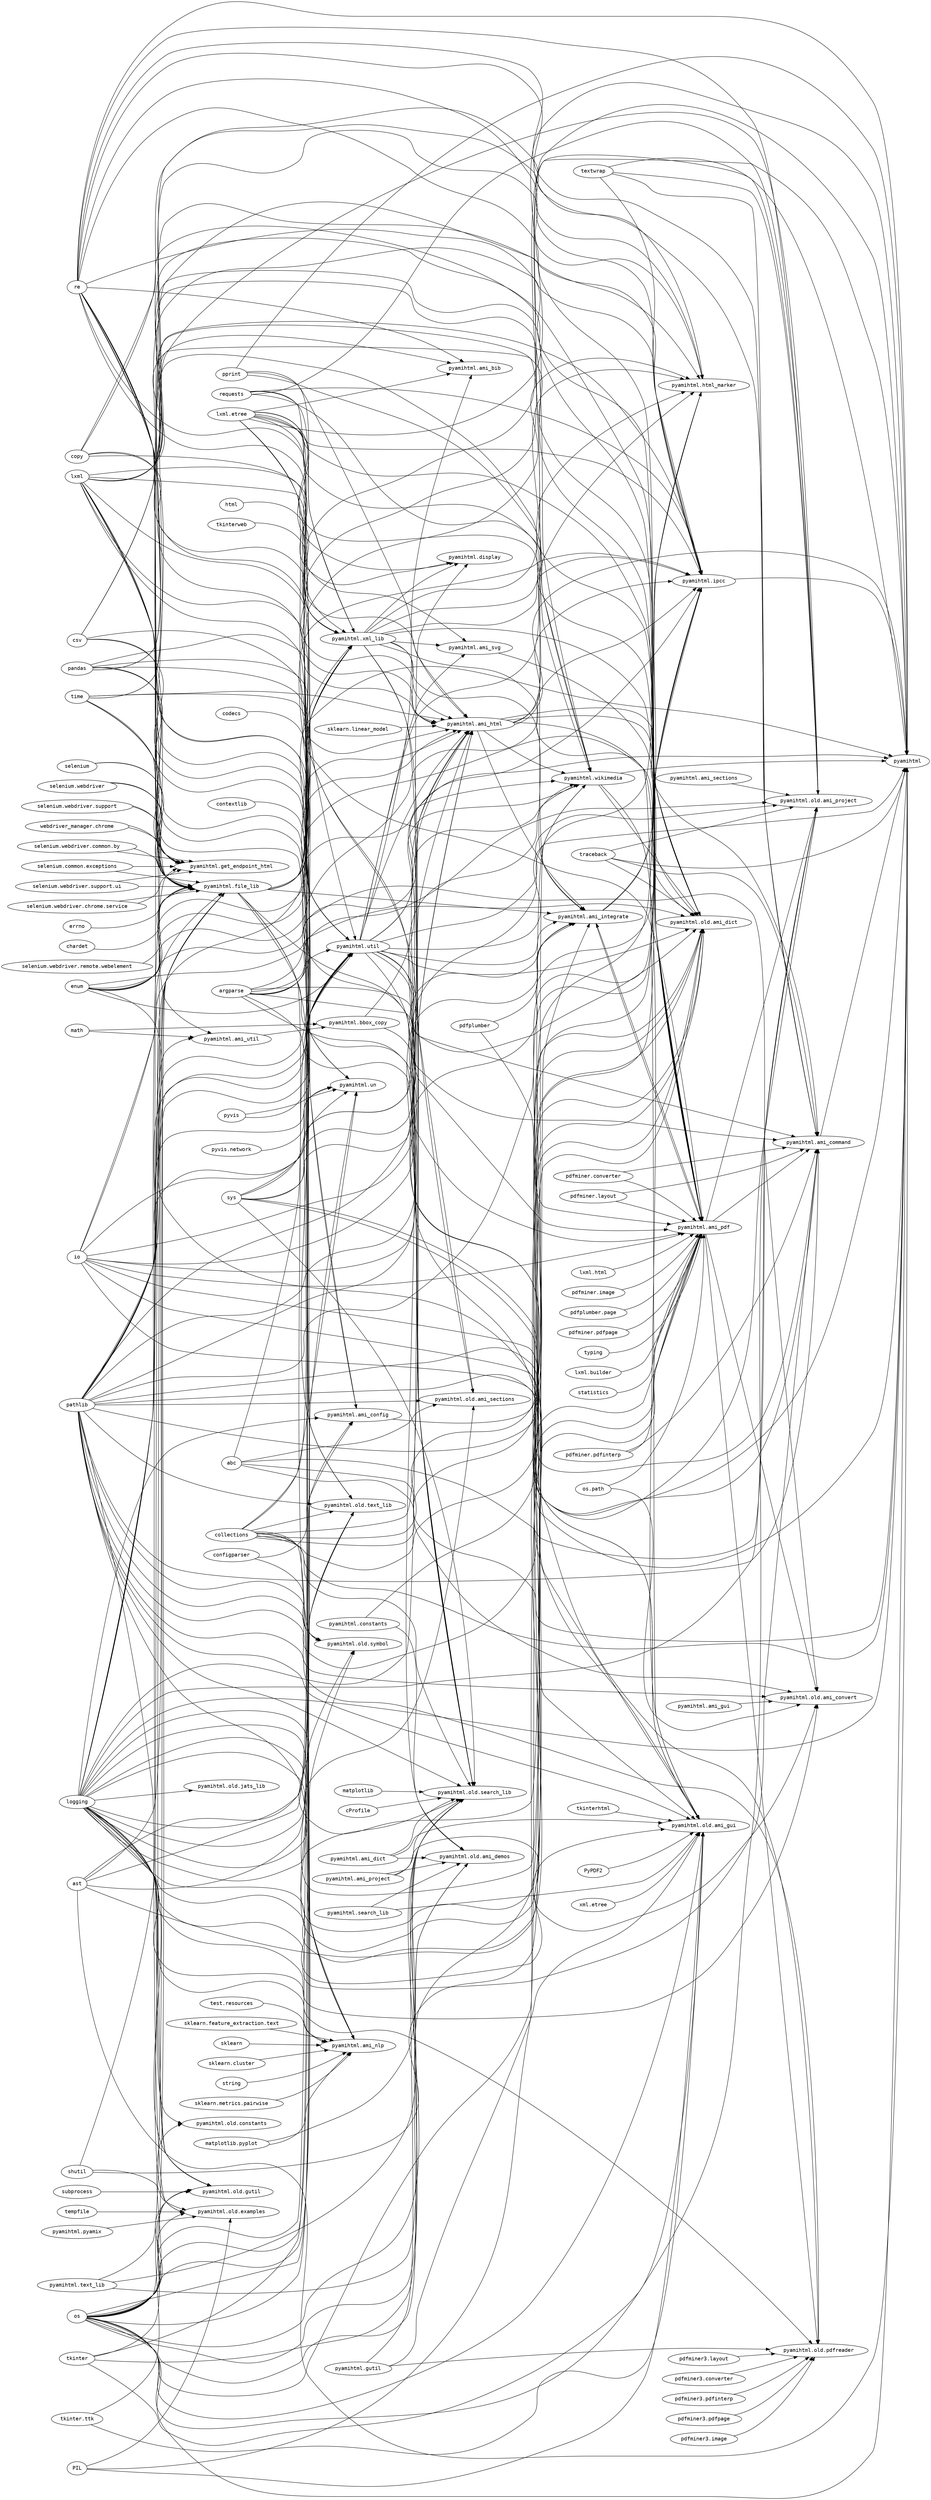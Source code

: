 
# This file was generated by snakefood3.

strict digraph "dependencies" {
    graph [
            rankdir="LR",
            overlap="scale",
            ratio="fill",
            fontsize="16",
            dpi="150",
            clusterrank="local"
        ]
    
       node [
            fontsize=14
            shape=ellipse
            fontname=Consolas
       ];
    "pyamihtml.util" -> "pyamihtml.ami_bib"
    "lxml.etree" -> "pyamihtml.ami_bib"
    "re" -> "pyamihtml.ami_bib"
    "lxml" -> "pyamihtml.ami_bib"
    "enum" -> "pyamihtml.wikimedia"
    "pyamihtml.util" -> "pyamihtml.wikimedia"
    "lxml.etree" -> "pyamihtml.wikimedia"
    "io" -> "pyamihtml.wikimedia"
    "pyamihtml.ami_html" -> "pyamihtml.wikimedia"
    "logging" -> "pyamihtml.wikimedia"
    "lxml" -> "pyamihtml.wikimedia"
    "requests" -> "pyamihtml.wikimedia"
    "os" -> "pyamihtml.wikimedia"
    "pprint" -> "pyamihtml.wikimedia"
    "sys" -> "pyamihtml.wikimedia"
    "selenium" -> "pyamihtml.get_endpoint_html"
    "selenium.webdriver" -> "pyamihtml.get_endpoint_html"
    "selenium.webdriver.support" -> "pyamihtml.get_endpoint_html"
    "webdriver_manager.chrome" -> "pyamihtml.get_endpoint_html"
    "selenium.webdriver.common.by" -> "pyamihtml.get_endpoint_html"
    "time" -> "pyamihtml.get_endpoint_html"
    "selenium.common.exceptions" -> "pyamihtml.get_endpoint_html"
    "logging" -> "pyamihtml.get_endpoint_html"
    "pandas" -> "pyamihtml.get_endpoint_html"
    "selenium.webdriver.support.ui" -> "pyamihtml.get_endpoint_html"
    "selenium.webdriver.chrome.service" -> "pyamihtml.get_endpoint_html"
    "pyamihtml.util" -> "pyamihtml.ipcc"
    "pyamihtml.ami_config" -> "pyamihtml.ipcc"
    "lxml.etree" -> "pyamihtml.ipcc"
    "pyamihtml.file_lib" -> "pyamihtml.ipcc"
    "io" -> "pyamihtml.ipcc"
    "argparse" -> "pyamihtml.ipcc"
    "re" -> "pyamihtml.ipcc"
    "pyamihtml.ami_html" -> "pyamihtml.ipcc"
    "lxml" -> "pyamihtml.ipcc"
    "pyamihtml.xml_lib" -> "pyamihtml.ipcc"
    "logging" -> "pyamihtml.ipcc"
    "requests" -> "pyamihtml.ipcc"
    "pyamihtml.ami_integrate" -> "pyamihtml.ipcc"
    "csv" -> "pyamihtml.ipcc"
    "textwrap" -> "pyamihtml.ipcc"
    "pandas" -> "pyamihtml.ipcc"
    "pathlib" -> "pyamihtml.ipcc"
    "collections" -> "pyamihtml.ipcc"
    "pyamihtml.util" -> "pyamihtml.html_marker"
    "pyamihtml.file_lib" -> "pyamihtml.html_marker"
    "re" -> "pyamihtml.html_marker"
    "pyamihtml.ami_html" -> "pyamihtml.html_marker"
    "lxml" -> "pyamihtml.html_marker"
    "pyamihtml.xml_lib" -> "pyamihtml.html_marker"
    "copy" -> "pyamihtml.html_marker"
    "pyamihtml.ami_integrate" -> "pyamihtml.html_marker"
    "csv" -> "pyamihtml.html_marker"
    "pathlib" -> "pyamihtml.html_marker"
    "collections" -> "pyamihtml.html_marker"
    "lxml.etree" -> "pyamihtml.ami_config"
    "logging" -> "pyamihtml.ami_config"
    "configparser" -> "pyamihtml.ami_config"
    "os" -> "pyamihtml.ami_config"
    "contextlib" -> "pyamihtml.ami_config"
    "enum" -> "pyamihtml.util"
    "codecs" -> "pyamihtml.util"
    "argparse" -> "pyamihtml.util"
    "pyvis" -> "pyamihtml.util"
    "re" -> "pyamihtml.util"
    "ast" -> "pyamihtml.util"
    "lxml" -> "pyamihtml.util"
    "logging" -> "pyamihtml.util"
    "requests" -> "pyamihtml.util"
    "sys" -> "pyamihtml.util"
    "pandas" -> "pyamihtml.util"
    "csv" -> "pyamihtml.util"
    "os" -> "pyamihtml.util"
    "abc" -> "pyamihtml.util"
    "pathlib" -> "pyamihtml.util"
    "time" -> "pyamihtml.util"
    "collections" -> "pyamihtml.util"
    "math" -> "pyamihtml.ami_util"
    "csv" -> "pyamihtml.ami_util"
    "pathlib" -> "pyamihtml.ami_util"
    "test.resources" -> "pyamihtml.ami_nlp"
    "sklearn.feature_extraction.text" -> "pyamihtml.ami_nlp"
    "sklearn" -> "pyamihtml.ami_nlp"
    "matplotlib.pyplot" -> "pyamihtml.ami_nlp"
    "sklearn.cluster" -> "pyamihtml.ami_nlp"
    "string" -> "pyamihtml.ami_nlp"
    "logging" -> "pyamihtml.ami_nlp"
    "sklearn.metrics.pairwise" -> "pyamihtml.ami_nlp"
    "pandas" -> "pyamihtml.ami_nlp"
    "pathlib" -> "pyamihtml.ami_nlp"
    "collections" -> "pyamihtml.ami_nlp"
    "pyamihtml.ami_command" -> "pyamihtml"
    "argparse" -> "pyamihtml"
    "re" -> "pyamihtml"
    "ast" -> "pyamihtml"
    "pyamihtml.xml_lib" -> "pyamihtml"
    "textwrap" -> "pyamihtml"
    "enum" -> "pyamihtml"
    "os" -> "pyamihtml"
    "pprint" -> "pyamihtml"
    "pyamihtml.util" -> "pyamihtml"
    "lxml.etree" -> "pyamihtml"
    "pyamihtml.ami_html" -> "pyamihtml"
    "collections" -> "pyamihtml"
    "pyamihtml.wikimedia" -> "pyamihtml"
    "traceback" -> "pyamihtml"
    "pyamihtml.file_lib" -> "pyamihtml"
    "logging" -> "pyamihtml"
    "pathlib" -> "pyamihtml"
    "abc" -> "pyamihtml"
    "sys" -> "pyamihtml"
    "pyamihtml.ipcc" -> "pyamihtml"
    "pyamihtml.util" -> "pyamihtml.ami_svg"
    "lxml.etree" -> "pyamihtml.ami_svg"
    "pyamihtml.xml_lib" -> "pyamihtml.ami_svg"
    "tkinterweb" -> "pyamihtml.xml_lib"
    "lxml.etree" -> "pyamihtml.xml_lib"
    "pyamihtml.file_lib" -> "pyamihtml.xml_lib"
    "io" -> "pyamihtml.xml_lib"
    "re" -> "pyamihtml.xml_lib"
    "lxml" -> "pyamihtml.xml_lib"
    "logging" -> "pyamihtml.xml_lib"
    "tkinter" -> "pyamihtml.xml_lib"
    "requests" -> "pyamihtml.xml_lib"
    "copy" -> "pyamihtml.xml_lib"
    "html" -> "pyamihtml.xml_lib"
    "os" -> "pyamihtml.xml_lib"
    "pathlib" -> "pyamihtml.xml_lib"
    "pprint" -> "pyamihtml.xml_lib"
    "enum" -> "pyamihtml.ami_html"
    "pyamihtml.util" -> "pyamihtml.ami_html"
    "lxml.etree" -> "pyamihtml.ami_html"
    "io" -> "pyamihtml.ami_html"
    "sklearn.linear_model" -> "pyamihtml.ami_html"
    "argparse" -> "pyamihtml.ami_html"
    "re" -> "pyamihtml.ami_html"
    "pyamihtml.bbox_copy" -> "pyamihtml.ami_html"
    "lxml" -> "pyamihtml.ami_html"
    "pyamihtml.xml_lib" -> "pyamihtml.ami_html"
    "logging" -> "pyamihtml.ami_html"
    "copy" -> "pyamihtml.ami_html"
    "pandas" -> "pyamihtml.ami_html"
    "pathlib" -> "pyamihtml.ami_html"
    "pprint" -> "pyamihtml.ami_html"
    "sys" -> "pyamihtml.ami_html"
    "time" -> "pyamihtml.ami_html"
    "collections" -> "pyamihtml.ami_html"
    "pyamihtml.xml_lib" -> "pyamihtml.display"
    "lxml.etree" -> "pyamihtml.display"
    "pathlib" -> "pyamihtml.display"
    "lxml" -> "pyamihtml.display"
    "math" -> "pyamihtml.bbox_copy"
    "pyamihtml.ami_util" -> "pyamihtml.bbox_copy"
    "re" -> "pyamihtml.ami_pdf"
    "lxml" -> "pyamihtml.ami_pdf"
    "pyamihtml.xml_lib" -> "pyamihtml.ami_pdf"
    "pyamihtml.ami_integrate" -> "pyamihtml.ami_pdf"
    "pdfminer.converter" -> "pyamihtml.ami_pdf"
    "lxml.html" -> "pyamihtml.ami_pdf"
    "copy" -> "pyamihtml.ami_pdf"
    "PIL" -> "pyamihtml.ami_pdf"
    "pyamihtml.bbox_copy" -> "pyamihtml.ami_pdf"
    "pyamihtml.util" -> "pyamihtml.ami_pdf"
    "lxml.etree" -> "pyamihtml.ami_pdf"
    "pdfminer.image" -> "pyamihtml.ami_pdf"
    "pdfplumber.page" -> "pyamihtml.ami_pdf"
    "pyamihtml.ami_html" -> "pyamihtml.ami_pdf"
    "pdfminer.layout" -> "pyamihtml.ami_pdf"
    "time" -> "pyamihtml.ami_pdf"
    "pdfminer.pdfpage" -> "pyamihtml.ami_pdf"
    "typing" -> "pyamihtml.ami_pdf"
    "pdfminer.pdfinterp" -> "pyamihtml.ami_pdf"
    "io" -> "pyamihtml.ami_pdf"
    "pyamihtml.ami_svg" -> "pyamihtml.ami_pdf"
    "logging" -> "pyamihtml.ami_pdf"
    "lxml.builder" -> "pyamihtml.ami_pdf"
    "pandas" -> "pyamihtml.ami_pdf"
    "pathlib" -> "pyamihtml.ami_pdf"
    "pdfplumber" -> "pyamihtml.ami_pdf"
    "os.path" -> "pyamihtml.ami_pdf"
    "statistics" -> "pyamihtml.ami_pdf"
    "pyvis" -> "pyamihtml.un"
    "re" -> "pyamihtml.un"
    "ast" -> "pyamihtml.un"
    "lxml" -> "pyamihtml.un"
    "pandas" -> "pyamihtml.un"
    "csv" -> "pyamihtml.un"
    "pyvis.network" -> "pyamihtml.un"
    "pathlib" -> "pyamihtml.un"
    "sys" -> "pyamihtml.un"
    "collections" -> "pyamihtml.un"
    "selenium.webdriver" -> "pyamihtml.file_lib"
    "re" -> "pyamihtml.file_lib"
    "ast" -> "pyamihtml.file_lib"
    "lxml" -> "pyamihtml.file_lib"
    "selenium.webdriver.support.ui" -> "pyamihtml.file_lib"
    "enum" -> "pyamihtml.file_lib"
    "selenium.webdriver.support" -> "pyamihtml.file_lib"
    "webdriver_manager.chrome" -> "pyamihtml.file_lib"
    "selenium.webdriver.common.by" -> "pyamihtml.file_lib"
    "copy" -> "pyamihtml.file_lib"
    "os" -> "pyamihtml.file_lib"
    "chardet" -> "pyamihtml.file_lib"
    "selenium.webdriver.remote.webelement" -> "pyamihtml.file_lib"
    "time" -> "pyamihtml.file_lib"
    "selenium" -> "pyamihtml.file_lib"
    "io" -> "pyamihtml.file_lib"
    "selenium.common.exceptions" -> "pyamihtml.file_lib"
    "logging" -> "pyamihtml.file_lib"
    "shutil" -> "pyamihtml.file_lib"
    "pathlib" -> "pyamihtml.file_lib"
    "pyamihtml.text_lib" -> "pyamihtml.file_lib"
    "errno" -> "pyamihtml.file_lib"
    "selenium.webdriver.chrome.service" -> "pyamihtml.file_lib"
    "pyamihtml.util" -> "pyamihtml.ami_integrate"
    "pyamihtml.file_lib" -> "pyamihtml.ami_integrate"
    "io" -> "pyamihtml.ami_integrate"
    "pyamihtml.ami_html" -> "pyamihtml.ami_integrate"
    "lxml" -> "pyamihtml.ami_integrate"
    "logging" -> "pyamihtml.ami_integrate"
    "pyamihtml.ami_pdf" -> "pyamihtml.ami_integrate"
    "pyamihtml.xml_lib" -> "pyamihtml.ami_integrate"
    "pathlib" -> "pyamihtml.ami_integrate"
    "pdfplumber" -> "pyamihtml.ami_integrate"
    "pyamihtml.util" -> "pyamihtml.ami_command"
    "traceback" -> "pyamihtml.ami_command"
    "pdfminer.pdfinterp" -> "pyamihtml.ami_command"
    "io" -> "pyamihtml.ami_command"
    "argparse" -> "pyamihtml.ami_command"
    "re" -> "pyamihtml.ami_command"
    "pyamihtml.ami_html" -> "pyamihtml.ami_command"
    "logging" -> "pyamihtml.ami_command"
    "lxml" -> "pyamihtml.ami_command"
    "pyamihtml.ami_pdf" -> "pyamihtml.ami_command"
    "textwrap" -> "pyamihtml.ami_command"
    "pathlib" -> "pyamihtml.ami_command"
    "pdfminer.layout" -> "pyamihtml.ami_command"
    "sys" -> "pyamihtml.ami_command"
    "pdfminer.converter" -> "pyamihtml.ami_command"
    "pyamihtml.search_lib" -> "pyamihtml.old.ami_gui"
    "argparse" -> "pyamihtml.old.ami_gui"
    "pyamihtml.xml_lib" -> "pyamihtml.old.ami_gui"
    "pyamihtml.ami_dict" -> "pyamihtml.old.ami_gui"
    "enum" -> "pyamihtml.old.ami_gui"
    "PIL" -> "pyamihtml.old.ami_gui"
    "os" -> "pyamihtml.old.ami_gui"
    "pyamihtml.util" -> "pyamihtml.old.ami_gui"
    "tkinter.ttk" -> "pyamihtml.old.ami_gui"
    "tkinter" -> "pyamihtml.old.ami_gui"
    "PyPDF2" -> "pyamihtml.old.ami_gui"
    "xml.etree" -> "pyamihtml.old.ami_gui"
    "pyamihtml.wikimedia" -> "pyamihtml.old.ami_gui"
    "pyamihtml.gutil" -> "pyamihtml.old.ami_gui"
    "pyamihtml.file_lib" -> "pyamihtml.old.ami_gui"
    "io" -> "pyamihtml.old.ami_gui"
    "tkinterhtml" -> "pyamihtml.old.ami_gui"
    "logging" -> "pyamihtml.old.ami_gui"
    "pathlib" -> "pyamihtml.old.ami_gui"
    "pyamihtml.file_lib" -> "pyamihtml.old.text_lib"
    "re" -> "pyamihtml.old.text_lib"
    "ast" -> "pyamihtml.old.text_lib"
    "logging" -> "pyamihtml.old.text_lib"
    "lxml" -> "pyamihtml.old.text_lib"
    "os" -> "pyamihtml.old.text_lib"
    "pathlib" -> "pyamihtml.old.text_lib"
    "collections" -> "pyamihtml.old.text_lib"
    "pyamihtml.util" -> "pyamihtml.old.ami_project"
    "traceback" -> "pyamihtml.old.ami_project"
    "pyamihtml.file_lib" -> "pyamihtml.old.ami_project"
    "argparse" -> "pyamihtml.old.ami_project"
    "re" -> "pyamihtml.old.ami_project"
    "logging" -> "pyamihtml.old.ami_project"
    "requests" -> "pyamihtml.old.ami_project"
    "pyamihtml.ami_pdf" -> "pyamihtml.old.ami_project"
    "os" -> "pyamihtml.old.ami_project"
    "textwrap" -> "pyamihtml.old.ami_project"
    "abc" -> "pyamihtml.old.ami_project"
    "pathlib" -> "pyamihtml.old.ami_project"
    "time" -> "pyamihtml.old.ami_project"
    "pyamihtml.ami_sections" -> "pyamihtml.old.ami_project"
    "logging" -> "pyamihtml.old.ami_sections"
    "lxml" -> "pyamihtml.old.ami_sections"
    "pyamihtml.xml_lib" -> "pyamihtml.old.ami_sections"
    "pathlib" -> "pyamihtml.old.ami_sections"
    "abc" -> "pyamihtml.old.ami_sections"
    "pyamihtml.gutil" -> "pyamihtml.old.pdfreader"
    "pdfminer3.image" -> "pyamihtml.old.pdfreader"
    "io" -> "pyamihtml.old.pdfreader"
    "pdfminer3.layout" -> "pyamihtml.old.pdfreader"
    "pdfminer3.converter" -> "pyamihtml.old.pdfreader"
    "logging" -> "pyamihtml.old.pdfreader"
    "pyamihtml.ami_pdf" -> "pyamihtml.old.pdfreader"
    "pdfminer3.pdfinterp" -> "pyamihtml.old.pdfreader"
    "pathlib" -> "pyamihtml.old.pdfreader"
    "pdfminer3.pdfpage" -> "pyamihtml.old.pdfreader"
    "os" -> "pyamihtml.old.constants"
    "logging" -> "pyamihtml.old.constants"
    "matplotlib" -> "pyamihtml.old.search_lib"
    "pyamihtml.gutil" -> "pyamihtml.old.search_lib"
    "pyamihtml.ami_project" -> "pyamihtml.old.search_lib"
    "matplotlib.pyplot" -> "pyamihtml.old.search_lib"
    "pyamihtml.file_lib" -> "pyamihtml.old.search_lib"
    "argparse" -> "pyamihtml.old.search_lib"
    "re" -> "pyamihtml.old.search_lib"
    "lxml" -> "pyamihtml.old.search_lib"
    "pyamihtml.xml_lib" -> "pyamihtml.old.search_lib"
    "tkinter" -> "pyamihtml.old.search_lib"
    "logging" -> "pyamihtml.old.search_lib"
    "os" -> "pyamihtml.old.search_lib"
    "cProfile" -> "pyamihtml.old.search_lib"
    "pathlib" -> "pyamihtml.old.search_lib"
    "sys" -> "pyamihtml.old.search_lib"
    "pyamihtml.ami_dict" -> "pyamihtml.old.search_lib"
    "pyamihtml.text_lib" -> "pyamihtml.old.search_lib"
    "collections" -> "pyamihtml.old.search_lib"
    "pyamihtml.file_lib" -> "pyamihtml.old.symbol"
    "logging" -> "pyamihtml.old.symbol"
    "configparser" -> "pyamihtml.old.symbol"
    "os" -> "pyamihtml.old.symbol"
    "pathlib" -> "pyamihtml.old.symbol"
    "pyamihtml.ami_gui" -> "pyamihtml.old.ami_convert"
    "enum" -> "pyamihtml.old.ami_convert"
    "pyamihtml.ami_project" -> "pyamihtml.old.ami_convert"
    "logging" -> "pyamihtml.old.ami_convert"
    "pyamihtml.ami_pdf" -> "pyamihtml.old.ami_convert"
    "abc" -> "pyamihtml.old.ami_convert"
    "pathlib" -> "pyamihtml.old.ami_convert"
    "os.path" -> "pyamihtml.old.ami_convert"
    "tempfile" -> "pyamihtml.old.examples"
    "logging" -> "pyamihtml.old.examples"
    "pyamihtml.pyamix" -> "pyamihtml.old.examples"
    "shutil" -> "pyamihtml.old.examples"
    "PIL" -> "pyamihtml.old.examples"
    "os" -> "pyamihtml.old.examples"
    "pathlib" -> "pyamihtml.old.examples"
    "pyamihtml.constants" -> "pyamihtml.old.ami_demos"
    "pyamihtml.util" -> "pyamihtml.old.ami_demos"
    "pyamihtml.ami_project" -> "pyamihtml.old.ami_demos"
    "pyamihtml.search_lib" -> "pyamihtml.old.ami_demos"
    "os" -> "pyamihtml.old.ami_demos"
    "pyamihtml.text_lib" -> "pyamihtml.old.ami_demos"
    "pyamihtml.ami_dict" -> "pyamihtml.old.ami_demos"
    "logging" -> "pyamihtml.old.jats_lib"
    "subprocess" -> "pyamihtml.old.gutil"
    "re" -> "pyamihtml.old.gutil"
    "logging" -> "pyamihtml.old.gutil"
    "tkinter.ttk" -> "pyamihtml.old.gutil"
    "tkinter" -> "pyamihtml.old.gutil"
    "os" -> "pyamihtml.old.gutil"
    "time" -> "pyamihtml.old.gutil"
    "enum" -> "pyamihtml.old.ami_dict"
    "pyamihtml.util" -> "pyamihtml.old.ami_dict"
    "pyamihtml.constants" -> "pyamihtml.old.ami_dict"
    "lxml.etree" -> "pyamihtml.old.ami_dict"
    "pyamihtml.wikimedia" -> "pyamihtml.old.ami_dict"
    "traceback" -> "pyamihtml.old.ami_dict"
    "pyamihtml.file_lib" -> "pyamihtml.old.ami_dict"
    "argparse" -> "pyamihtml.old.ami_dict"
    "re" -> "pyamihtml.old.ami_dict"
    "pyamihtml.ami_html" -> "pyamihtml.old.ami_dict"
    "ast" -> "pyamihtml.old.ami_dict"
    "lxml" -> "pyamihtml.old.ami_dict"
    "logging" -> "pyamihtml.old.ami_dict"
    "shutil" -> "pyamihtml.old.ami_dict"
    "pandas" -> "pyamihtml.old.ami_dict"
    "os" -> "pyamihtml.old.ami_dict"
    "pathlib" -> "pyamihtml.old.ami_dict"
    "collections" -> "pyamihtml.old.ami_dict"
}

